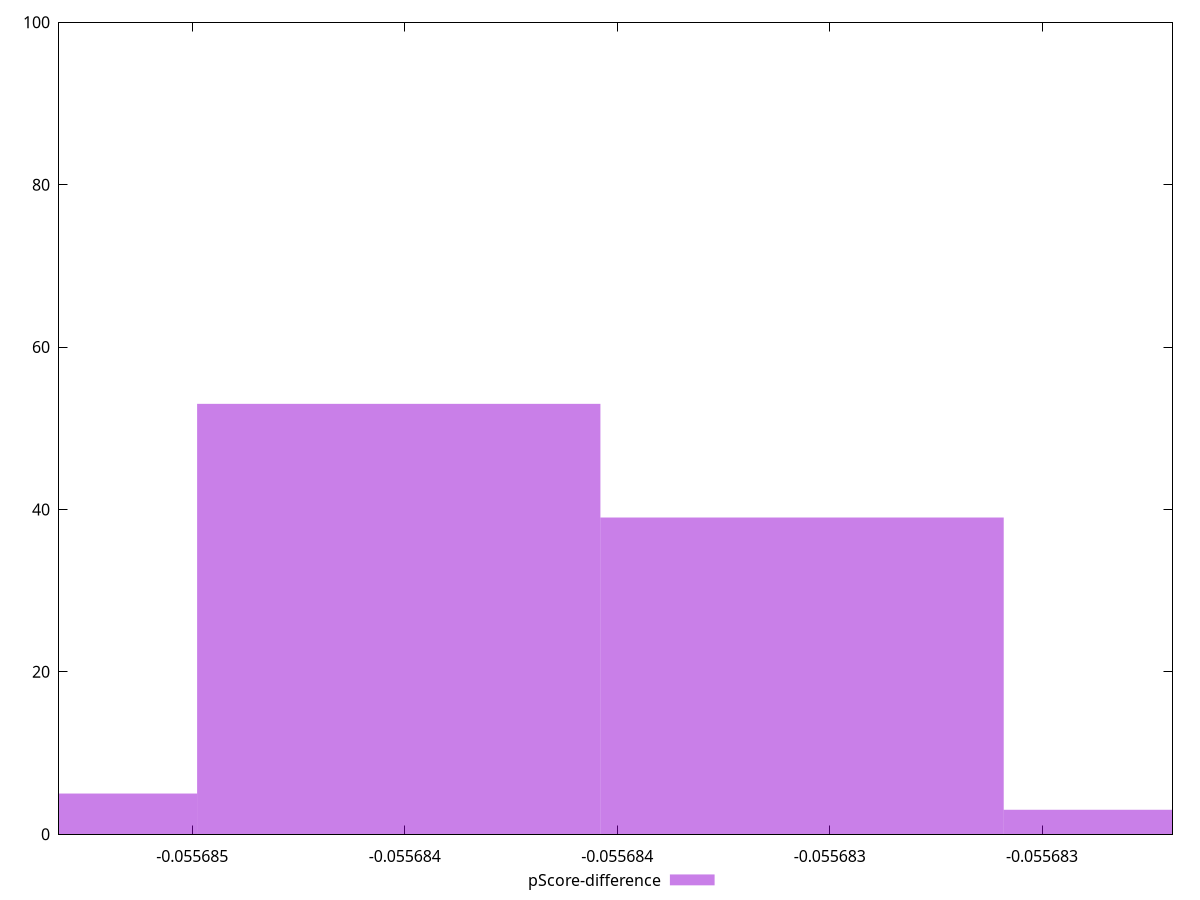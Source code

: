 reset

$pScoreDifference <<EOF
-0.055684513961337265 53
-0.055683564912116804 39
-0.055685463010557726 5
-0.05568261586289634 3
EOF

set key outside below
set boxwidth 9.490492204611458e-7
set xrange [-0.05568531346121225:-0.05568269320705577]
set yrange [0:100]
set trange [0:100]
set style fill transparent solid 0.5 noborder
set terminal svg size 640, 490 enhanced background rgb 'white'
set output "report_00008_2021-01-22T20:58:29.167/total-byte-weight/samples/pages+cached+noexternal/pScore-difference/histogram.svg"

plot $pScoreDifference title "pScore-difference" with boxes

reset
